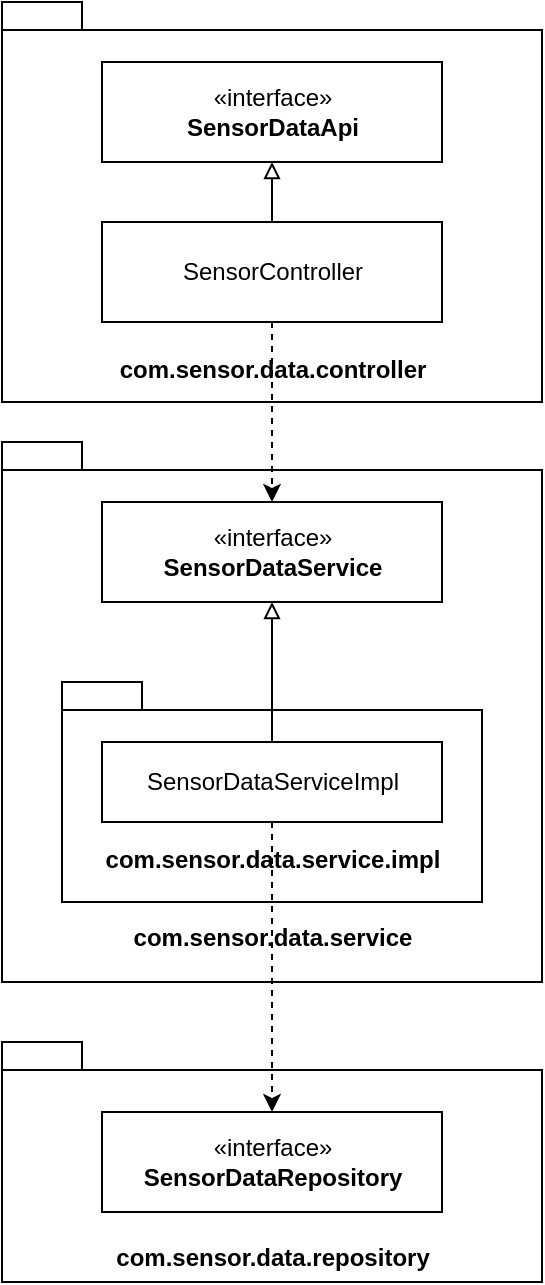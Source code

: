 <mxfile version="16.6.4" type="device"><diagram id="-vtdbp4ldCGcuEBzrSLP" name="Page-1"><mxGraphModel dx="1038" dy="539" grid="1" gridSize="10" guides="1" tooltips="1" connect="1" arrows="1" fold="1" page="1" pageScale="1" pageWidth="827" pageHeight="1169" math="0" shadow="0"><root><mxCell id="0"/><mxCell id="1" parent="0"/><mxCell id="JUf8J4j9WieaHqPX3vC--1" value="&lt;div&gt;&lt;span&gt;&lt;br&gt;&lt;br&gt;&lt;br&gt;&lt;br&gt;&lt;br&gt;&lt;br&gt;&lt;br&gt;&lt;br&gt;&lt;br&gt;&lt;br&gt;&lt;br&gt;com.sensor.data.controller&lt;/span&gt;&lt;/div&gt;" style="shape=folder;fontStyle=1;spacingTop=10;tabWidth=40;tabHeight=14;tabPosition=left;html=1;align=center;" vertex="1" parent="1"><mxGeometry x="240" y="40" width="270" height="200" as="geometry"/></mxCell><mxCell id="JUf8J4j9WieaHqPX3vC--4" value="" style="edgeStyle=orthogonalEdgeStyle;rounded=0;orthogonalLoop=1;jettySize=auto;html=1;endArrow=block;endFill=0;" edge="1" parent="1" source="JUf8J4j9WieaHqPX3vC--2" target="JUf8J4j9WieaHqPX3vC--3"><mxGeometry relative="1" as="geometry"/></mxCell><mxCell id="JUf8J4j9WieaHqPX3vC--2" value="SensorController" style="html=1;" vertex="1" parent="1"><mxGeometry x="290" y="150" width="170" height="50" as="geometry"/></mxCell><mxCell id="JUf8J4j9WieaHqPX3vC--3" value="«interface»&lt;br&gt;&lt;b&gt;SensorDataApi&lt;/b&gt;" style="html=1;" vertex="1" parent="1"><mxGeometry x="290" y="70" width="170" height="50" as="geometry"/></mxCell><mxCell id="JUf8J4j9WieaHqPX3vC--5" value="&lt;div&gt;&lt;span&gt;&lt;br&gt;&lt;br&gt;&lt;br&gt;&lt;br&gt;&lt;br&gt;&lt;br&gt;&lt;br&gt;&lt;br&gt;&lt;br&gt;&lt;br&gt;&lt;br&gt;&lt;br&gt;&lt;br&gt;&lt;br&gt;&lt;br&gt;com.sensor.data.service&lt;/span&gt;&lt;/div&gt;" style="shape=folder;fontStyle=1;spacingTop=10;tabWidth=40;tabHeight=14;tabPosition=left;html=1;align=center;" vertex="1" parent="1"><mxGeometry x="240" y="260" width="270" height="270" as="geometry"/></mxCell><mxCell id="JUf8J4j9WieaHqPX3vC--11" style="edgeStyle=orthogonalEdgeStyle;rounded=0;orthogonalLoop=1;jettySize=auto;html=1;entryX=0.5;entryY=0;entryDx=0;entryDy=0;endArrow=classic;endFill=1;dashed=1;" edge="1" parent="1" source="JUf8J4j9WieaHqPX3vC--2" target="JUf8J4j9WieaHqPX3vC--9"><mxGeometry relative="1" as="geometry"/></mxCell><mxCell id="JUf8J4j9WieaHqPX3vC--10" value="&lt;br&gt;&lt;br&gt;&lt;br&gt;&lt;br&gt;com.sensor.data.service.impl" style="shape=folder;fontStyle=1;spacingTop=10;tabWidth=40;tabHeight=14;tabPosition=left;html=1;" vertex="1" parent="1"><mxGeometry x="270" y="380" width="210" height="110" as="geometry"/></mxCell><mxCell id="JUf8J4j9WieaHqPX3vC--7" value="" style="edgeStyle=orthogonalEdgeStyle;rounded=0;orthogonalLoop=1;jettySize=auto;html=1;endArrow=block;endFill=0;" edge="1" parent="1" source="JUf8J4j9WieaHqPX3vC--8" target="JUf8J4j9WieaHqPX3vC--9"><mxGeometry relative="1" as="geometry"/></mxCell><mxCell id="JUf8J4j9WieaHqPX3vC--8" value="SensorDataServiceImpl" style="html=1;" vertex="1" parent="1"><mxGeometry x="290" y="410" width="170" height="40" as="geometry"/></mxCell><mxCell id="JUf8J4j9WieaHqPX3vC--9" value="«interface»&lt;br&gt;&lt;b&gt;SensorDataService&lt;/b&gt;" style="html=1;" vertex="1" parent="1"><mxGeometry x="290" y="290" width="170" height="50" as="geometry"/></mxCell><mxCell id="JUf8J4j9WieaHqPX3vC--12" value="&lt;div&gt;&lt;span&gt;&lt;br&gt;&lt;br&gt;&lt;br&gt;&lt;br&gt;&lt;br&gt;&lt;br&gt;com.sensor.data.repository&lt;/span&gt;&lt;/div&gt;" style="shape=folder;fontStyle=1;spacingTop=10;tabWidth=40;tabHeight=14;tabPosition=left;html=1;align=center;" vertex="1" parent="1"><mxGeometry x="240" y="560" width="270" height="120" as="geometry"/></mxCell><mxCell id="JUf8J4j9WieaHqPX3vC--16" style="edgeStyle=orthogonalEdgeStyle;rounded=0;orthogonalLoop=1;jettySize=auto;html=1;exitX=0.5;exitY=1;exitDx=0;exitDy=0;entryX=0.5;entryY=0;entryDx=0;entryDy=0;dashed=1;endArrow=classic;endFill=1;" edge="1" parent="1" source="JUf8J4j9WieaHqPX3vC--8" target="JUf8J4j9WieaHqPX3vC--15"><mxGeometry relative="1" as="geometry"/></mxCell><mxCell id="JUf8J4j9WieaHqPX3vC--15" value="«interface»&lt;br&gt;&lt;b&gt;SensorDataRepository&lt;/b&gt;" style="html=1;" vertex="1" parent="1"><mxGeometry x="290" y="595" width="170" height="50" as="geometry"/></mxCell></root></mxGraphModel></diagram></mxfile>